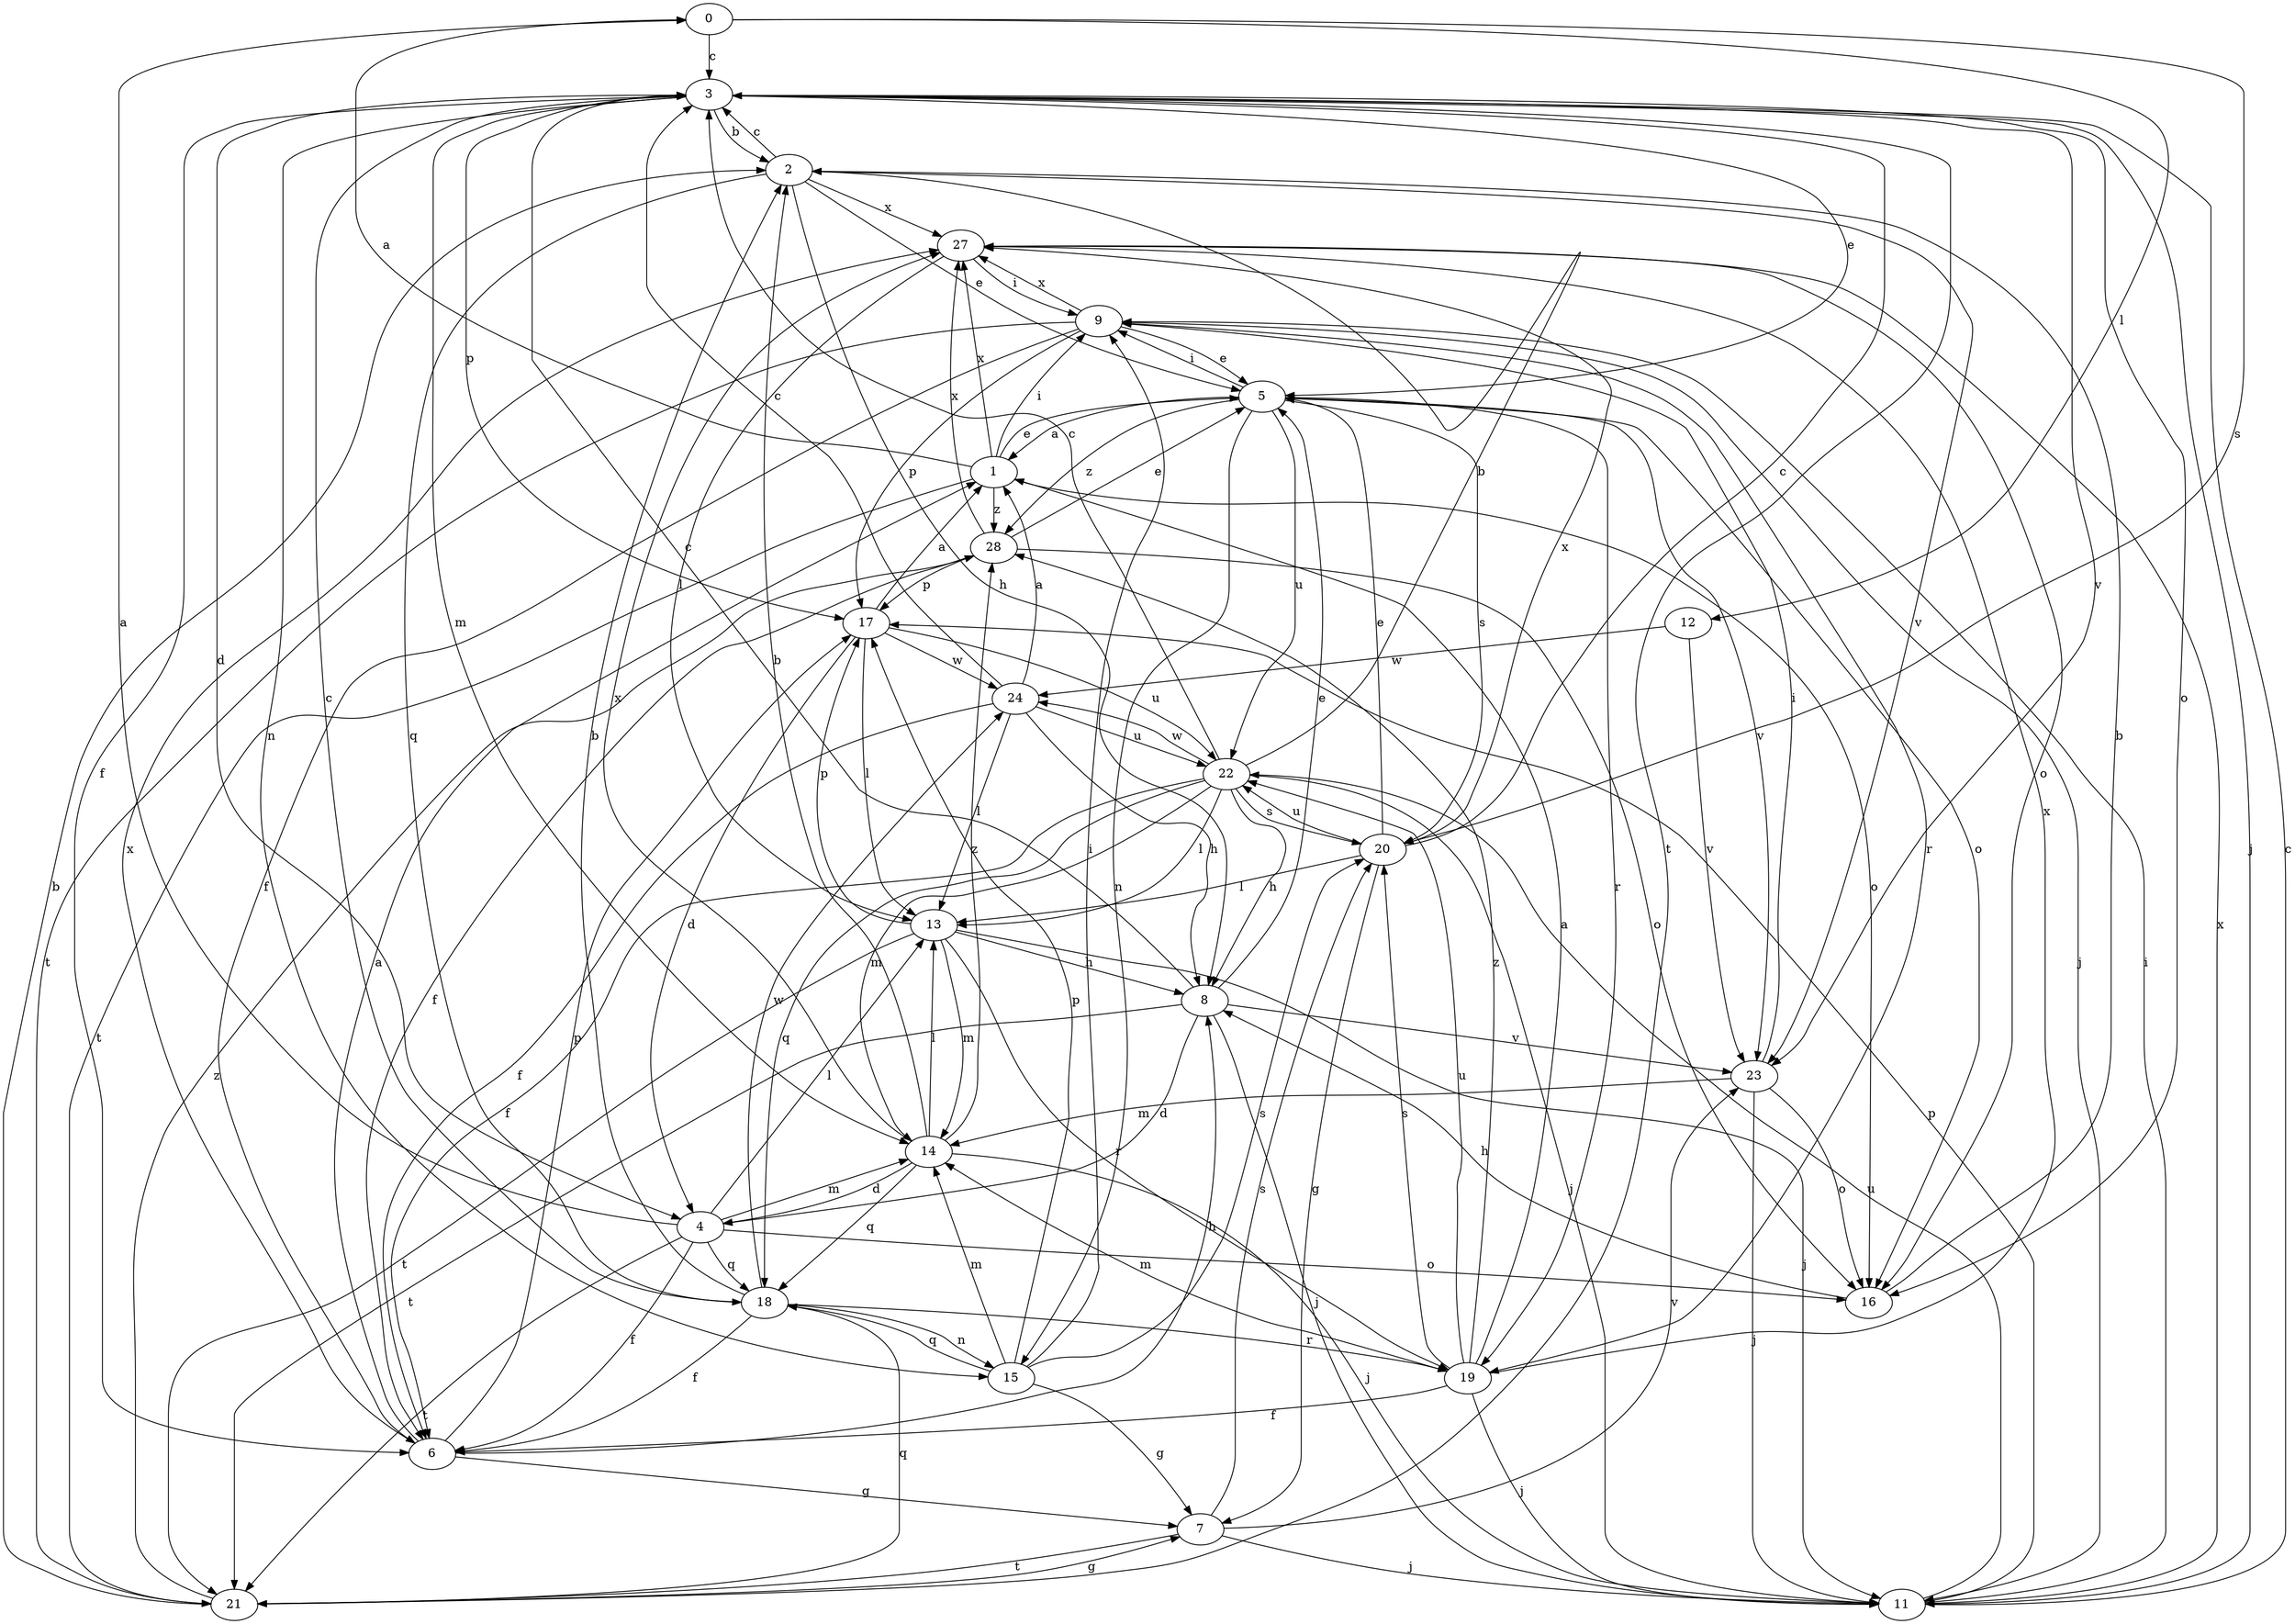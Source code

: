 strict digraph  {
0;
1;
2;
3;
4;
5;
6;
7;
8;
9;
11;
12;
13;
14;
15;
16;
17;
18;
19;
20;
21;
22;
23;
24;
27;
28;
0 -> 3  [label=c];
0 -> 12  [label=l];
0 -> 20  [label=s];
1 -> 0  [label=a];
1 -> 5  [label=e];
1 -> 9  [label=i];
1 -> 16  [label=o];
1 -> 21  [label=t];
1 -> 27  [label=x];
1 -> 28  [label=z];
2 -> 3  [label=c];
2 -> 5  [label=e];
2 -> 8  [label=h];
2 -> 18  [label=q];
2 -> 23  [label=v];
2 -> 27  [label=x];
3 -> 2  [label=b];
3 -> 4  [label=d];
3 -> 5  [label=e];
3 -> 6  [label=f];
3 -> 11  [label=j];
3 -> 14  [label=m];
3 -> 15  [label=n];
3 -> 16  [label=o];
3 -> 17  [label=p];
3 -> 21  [label=t];
3 -> 23  [label=v];
4 -> 0  [label=a];
4 -> 6  [label=f];
4 -> 13  [label=l];
4 -> 14  [label=m];
4 -> 16  [label=o];
4 -> 18  [label=q];
4 -> 21  [label=t];
5 -> 1  [label=a];
5 -> 9  [label=i];
5 -> 15  [label=n];
5 -> 16  [label=o];
5 -> 19  [label=r];
5 -> 20  [label=s];
5 -> 22  [label=u];
5 -> 23  [label=v];
5 -> 28  [label=z];
6 -> 1  [label=a];
6 -> 7  [label=g];
6 -> 8  [label=h];
6 -> 17  [label=p];
6 -> 27  [label=x];
7 -> 11  [label=j];
7 -> 20  [label=s];
7 -> 21  [label=t];
7 -> 23  [label=v];
8 -> 3  [label=c];
8 -> 4  [label=d];
8 -> 5  [label=e];
8 -> 11  [label=j];
8 -> 21  [label=t];
8 -> 23  [label=v];
9 -> 5  [label=e];
9 -> 6  [label=f];
9 -> 11  [label=j];
9 -> 17  [label=p];
9 -> 19  [label=r];
9 -> 21  [label=t];
9 -> 27  [label=x];
11 -> 3  [label=c];
11 -> 9  [label=i];
11 -> 17  [label=p];
11 -> 22  [label=u];
11 -> 27  [label=x];
12 -> 23  [label=v];
12 -> 24  [label=w];
13 -> 8  [label=h];
13 -> 11  [label=j];
13 -> 14  [label=m];
13 -> 17  [label=p];
13 -> 19  [label=r];
13 -> 21  [label=t];
14 -> 2  [label=b];
14 -> 4  [label=d];
14 -> 11  [label=j];
14 -> 13  [label=l];
14 -> 18  [label=q];
14 -> 27  [label=x];
14 -> 28  [label=z];
15 -> 7  [label=g];
15 -> 9  [label=i];
15 -> 14  [label=m];
15 -> 17  [label=p];
15 -> 18  [label=q];
15 -> 20  [label=s];
16 -> 2  [label=b];
16 -> 8  [label=h];
17 -> 1  [label=a];
17 -> 4  [label=d];
17 -> 13  [label=l];
17 -> 22  [label=u];
17 -> 24  [label=w];
18 -> 2  [label=b];
18 -> 3  [label=c];
18 -> 6  [label=f];
18 -> 15  [label=n];
18 -> 19  [label=r];
18 -> 24  [label=w];
19 -> 1  [label=a];
19 -> 6  [label=f];
19 -> 11  [label=j];
19 -> 14  [label=m];
19 -> 20  [label=s];
19 -> 22  [label=u];
19 -> 27  [label=x];
19 -> 28  [label=z];
20 -> 3  [label=c];
20 -> 5  [label=e];
20 -> 7  [label=g];
20 -> 13  [label=l];
20 -> 22  [label=u];
20 -> 27  [label=x];
21 -> 2  [label=b];
21 -> 7  [label=g];
21 -> 18  [label=q];
21 -> 28  [label=z];
22 -> 2  [label=b];
22 -> 3  [label=c];
22 -> 6  [label=f];
22 -> 8  [label=h];
22 -> 11  [label=j];
22 -> 13  [label=l];
22 -> 14  [label=m];
22 -> 18  [label=q];
22 -> 20  [label=s];
22 -> 24  [label=w];
23 -> 9  [label=i];
23 -> 11  [label=j];
23 -> 14  [label=m];
23 -> 16  [label=o];
24 -> 1  [label=a];
24 -> 3  [label=c];
24 -> 6  [label=f];
24 -> 8  [label=h];
24 -> 13  [label=l];
24 -> 22  [label=u];
27 -> 9  [label=i];
27 -> 13  [label=l];
27 -> 16  [label=o];
28 -> 5  [label=e];
28 -> 6  [label=f];
28 -> 16  [label=o];
28 -> 17  [label=p];
28 -> 27  [label=x];
}
